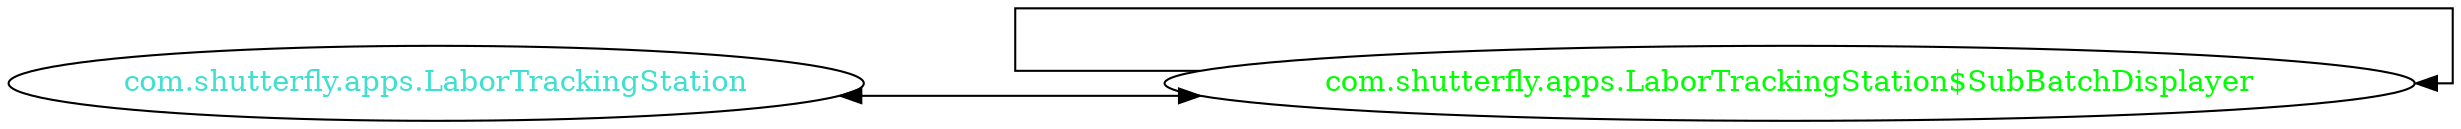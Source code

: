 digraph dependencyGraph {
 concentrate=true;
 ranksep="2.0";
 rankdir="LR"; 
 splines="ortho";
"com.shutterfly.apps.LaborTrackingStation$SubBatchDisplayer" [fontcolor="red"];
"com.shutterfly.apps.LaborTrackingStation$SubBatchDisplayer" [ fontcolor="green" ];
"com.shutterfly.apps.LaborTrackingStation$SubBatchDisplayer"->"com.shutterfly.apps.LaborTrackingStation$SubBatchDisplayer";
"com.shutterfly.apps.LaborTrackingStation" [ fontcolor="turquoise" ];
"com.shutterfly.apps.LaborTrackingStation"->"com.shutterfly.apps.LaborTrackingStation$SubBatchDisplayer" [dir=both];
}